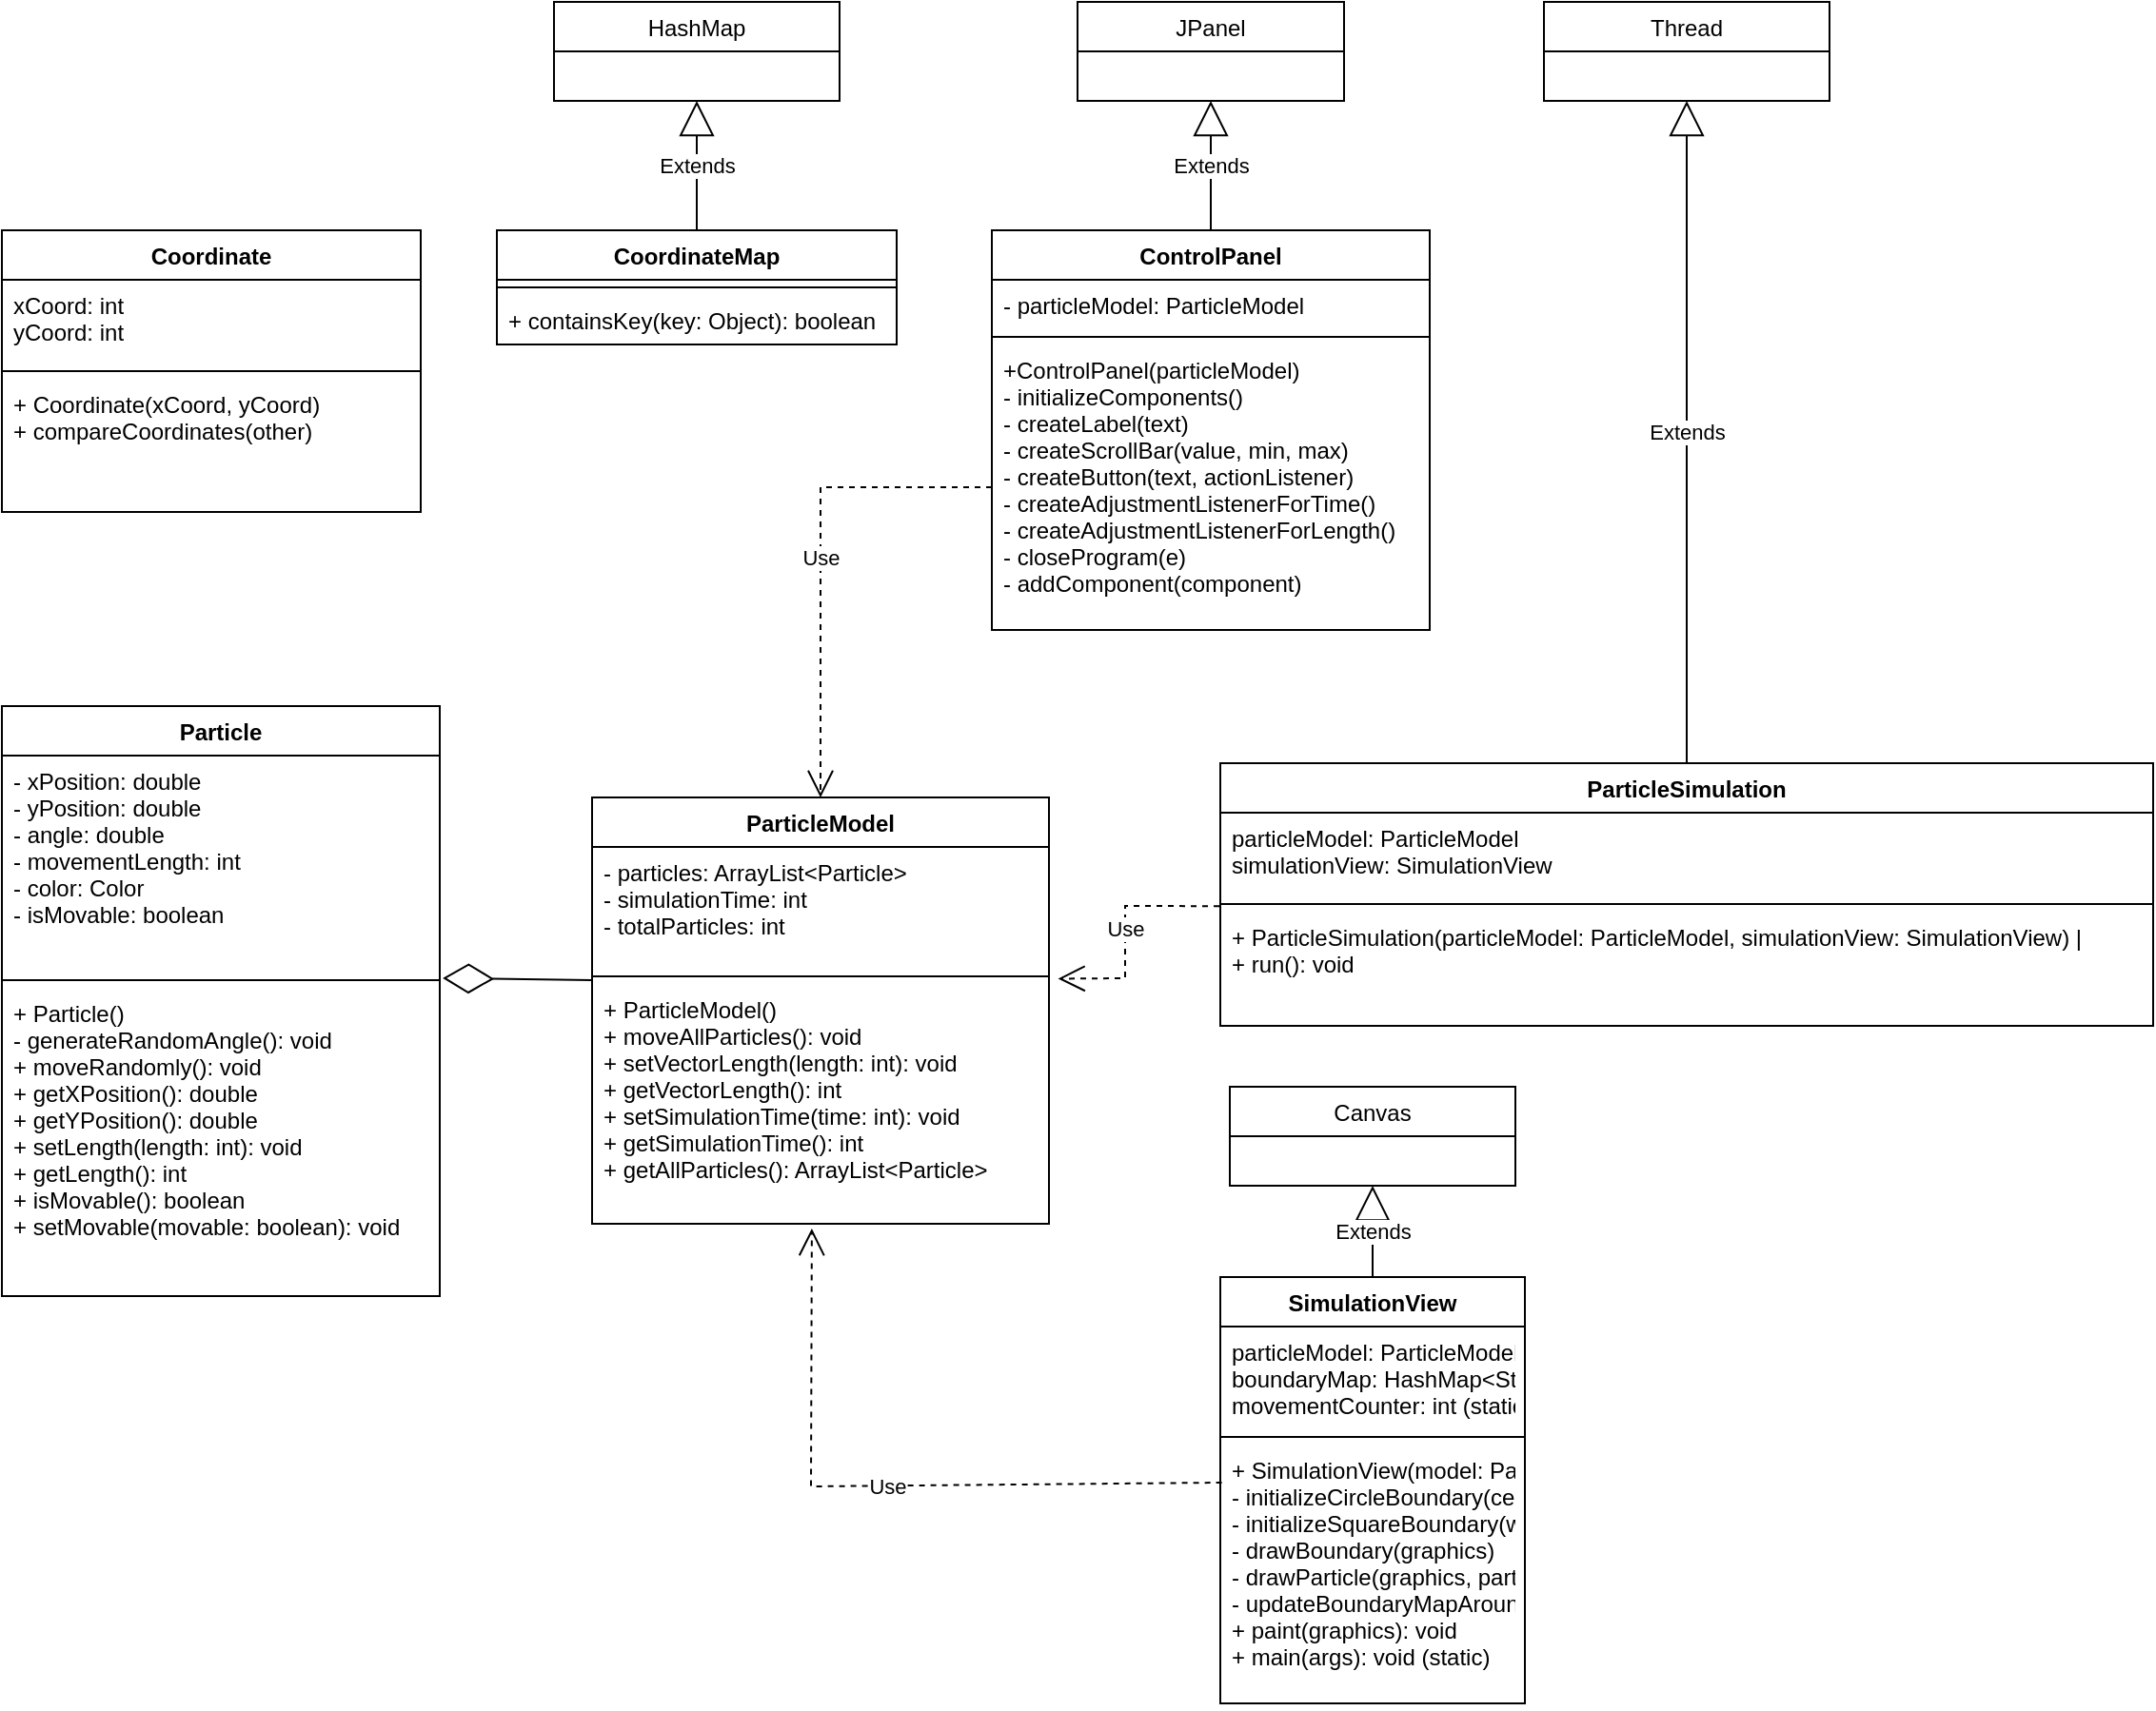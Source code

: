 <mxfile version="20.3.0" type="device"><diagram name="Page-1" id="929967ad-93f9-6ef4-fab6-5d389245f69c"><mxGraphModel dx="1108" dy="1272" grid="1" gridSize="10" guides="1" tooltips="1" connect="1" arrows="1" fold="1" page="1" pageScale="1.5" pageWidth="1169" pageHeight="826" background="none" math="0" shadow="0"><root><mxCell id="0" style=";html=1;"/><mxCell id="1" style=";html=1;" parent="0"/><mxCell id="3gR36aBgAwFLRbYseXKw-15" value="ControlPanel" style="swimlane;fontStyle=1;align=center;verticalAlign=top;childLayout=stackLayout;horizontal=1;startSize=26;horizontalStack=0;resizeParent=1;resizeParentMax=0;resizeLast=0;collapsible=1;marginBottom=0;" vertex="1" parent="1"><mxGeometry x="832" y="293" width="230" height="210" as="geometry"/></mxCell><mxCell id="3gR36aBgAwFLRbYseXKw-16" value="- particleModel: ParticleModel" style="text;strokeColor=none;fillColor=none;align=left;verticalAlign=top;spacingLeft=4;spacingRight=4;overflow=hidden;rotatable=0;points=[[0,0.5],[1,0.5]];portConstraint=eastwest;" vertex="1" parent="3gR36aBgAwFLRbYseXKw-15"><mxGeometry y="26" width="230" height="26" as="geometry"/></mxCell><mxCell id="3gR36aBgAwFLRbYseXKw-17" value="" style="line;strokeWidth=1;fillColor=none;align=left;verticalAlign=middle;spacingTop=-1;spacingLeft=3;spacingRight=3;rotatable=0;labelPosition=right;points=[];portConstraint=eastwest;strokeColor=inherit;" vertex="1" parent="3gR36aBgAwFLRbYseXKw-15"><mxGeometry y="52" width="230" height="8" as="geometry"/></mxCell><mxCell id="3gR36aBgAwFLRbYseXKw-18" value="+ControlPanel(particleModel)&#10;- initializeComponents()&#10;- createLabel(text)&#10;- createScrollBar(value, min, max)&#10;- createButton(text, actionListener)&#10;- createAdjustmentListenerForTime()&#10;- createAdjustmentListenerForLength()&#10;- closeProgram(e)&#10;- addComponent(component)" style="text;strokeColor=none;fillColor=none;align=left;verticalAlign=top;spacingLeft=4;spacingRight=4;overflow=hidden;rotatable=0;points=[[0,0.5],[1,0.5]];portConstraint=eastwest;" vertex="1" parent="3gR36aBgAwFLRbYseXKw-15"><mxGeometry y="60" width="230" height="150" as="geometry"/></mxCell><mxCell id="3gR36aBgAwFLRbYseXKw-19" value="Extends" style="endArrow=block;endSize=16;endFill=0;html=1;rounded=0;exitX=0.5;exitY=0;exitDx=0;exitDy=0;entryX=0.5;entryY=1;entryDx=0;entryDy=0;" edge="1" parent="1" source="3gR36aBgAwFLRbYseXKw-15" target="3gR36aBgAwFLRbYseXKw-20"><mxGeometry width="160" relative="1" as="geometry"><mxPoint x="932" y="213" as="sourcePoint"/><mxPoint x="947" y="253" as="targetPoint"/></mxGeometry></mxCell><mxCell id="3gR36aBgAwFLRbYseXKw-20" value="JPanel" style="swimlane;fontStyle=0;childLayout=stackLayout;horizontal=1;startSize=26;fillColor=none;horizontalStack=0;resizeParent=1;resizeParentMax=0;resizeLast=0;collapsible=1;marginBottom=0;" vertex="1" parent="1"><mxGeometry x="877" y="173" width="140" height="52" as="geometry"/></mxCell><mxCell id="3gR36aBgAwFLRbYseXKw-24" value="Coordinate" style="swimlane;fontStyle=1;align=center;verticalAlign=top;childLayout=stackLayout;horizontal=1;startSize=26;horizontalStack=0;resizeParent=1;resizeParentMax=0;resizeLast=0;collapsible=1;marginBottom=0;" vertex="1" parent="1"><mxGeometry x="312" y="293" width="220" height="148" as="geometry"/></mxCell><mxCell id="3gR36aBgAwFLRbYseXKw-25" value="xCoord: int      &#10;yCoord: int   " style="text;strokeColor=none;fillColor=none;align=left;verticalAlign=top;spacingLeft=4;spacingRight=4;overflow=hidden;rotatable=0;points=[[0,0.5],[1,0.5]];portConstraint=eastwest;" vertex="1" parent="3gR36aBgAwFLRbYseXKw-24"><mxGeometry y="26" width="220" height="44" as="geometry"/></mxCell><mxCell id="3gR36aBgAwFLRbYseXKw-26" value="" style="line;strokeWidth=1;fillColor=none;align=left;verticalAlign=middle;spacingTop=-1;spacingLeft=3;spacingRight=3;rotatable=0;labelPosition=right;points=[];portConstraint=eastwest;strokeColor=inherit;" vertex="1" parent="3gR36aBgAwFLRbYseXKw-24"><mxGeometry y="70" width="220" height="8" as="geometry"/></mxCell><mxCell id="3gR36aBgAwFLRbYseXKw-27" value="+ Coordinate(xCoord, yCoord)&#10;+ compareCoordinates(other) " style="text;strokeColor=none;fillColor=none;align=left;verticalAlign=top;spacingLeft=4;spacingRight=4;overflow=hidden;rotatable=0;points=[[0,0.5],[1,0.5]];portConstraint=eastwest;" vertex="1" parent="3gR36aBgAwFLRbYseXKw-24"><mxGeometry y="78" width="220" height="70" as="geometry"/></mxCell><mxCell id="3gR36aBgAwFLRbYseXKw-28" value="HashMap" style="swimlane;fontStyle=0;childLayout=stackLayout;horizontal=1;startSize=26;fillColor=none;horizontalStack=0;resizeParent=1;resizeParentMax=0;resizeLast=0;collapsible=1;marginBottom=0;" vertex="1" parent="1"><mxGeometry x="602" y="173" width="150" height="52" as="geometry"/></mxCell><mxCell id="3gR36aBgAwFLRbYseXKw-32" value="Extends" style="endArrow=block;endSize=16;endFill=0;html=1;rounded=0;entryX=0.5;entryY=1;entryDx=0;entryDy=0;exitX=0.5;exitY=0;exitDx=0;exitDy=0;" edge="1" parent="1" source="3gR36aBgAwFLRbYseXKw-33" target="3gR36aBgAwFLRbYseXKw-28"><mxGeometry width="160" relative="1" as="geometry"><mxPoint x="677" y="293" as="sourcePoint"/><mxPoint x="662" y="213" as="targetPoint"/></mxGeometry></mxCell><mxCell id="3gR36aBgAwFLRbYseXKw-33" value="CoordinateMap" style="swimlane;fontStyle=1;align=center;verticalAlign=top;childLayout=stackLayout;horizontal=1;startSize=26;horizontalStack=0;resizeParent=1;resizeParentMax=0;resizeLast=0;collapsible=1;marginBottom=0;" vertex="1" parent="1"><mxGeometry x="572" y="293" width="210" height="60" as="geometry"/></mxCell><mxCell id="3gR36aBgAwFLRbYseXKw-35" value="" style="line;strokeWidth=1;fillColor=none;align=left;verticalAlign=middle;spacingTop=-1;spacingLeft=3;spacingRight=3;rotatable=0;labelPosition=right;points=[];portConstraint=eastwest;strokeColor=inherit;" vertex="1" parent="3gR36aBgAwFLRbYseXKw-33"><mxGeometry y="26" width="210" height="8" as="geometry"/></mxCell><mxCell id="3gR36aBgAwFLRbYseXKw-36" value="+ containsKey(key: Object): boolean" style="text;strokeColor=none;fillColor=none;align=left;verticalAlign=top;spacingLeft=4;spacingRight=4;overflow=hidden;rotatable=0;points=[[0,0.5],[1,0.5]];portConstraint=eastwest;" vertex="1" parent="3gR36aBgAwFLRbYseXKw-33"><mxGeometry y="34" width="210" height="26" as="geometry"/></mxCell><mxCell id="3gR36aBgAwFLRbYseXKw-37" value="Particle" style="swimlane;fontStyle=1;align=center;verticalAlign=top;childLayout=stackLayout;horizontal=1;startSize=26;horizontalStack=0;resizeParent=1;resizeParentMax=0;resizeLast=0;collapsible=1;marginBottom=0;" vertex="1" parent="1"><mxGeometry x="312" y="543" width="230" height="310" as="geometry"/></mxCell><mxCell id="3gR36aBgAwFLRbYseXKw-38" value="- xPosition: double &#10;- yPosition: double &#10;- angle: double     &#10;- movementLength: int &#10;- color: Color      &#10;- isMovable: boolean" style="text;strokeColor=none;fillColor=none;align=left;verticalAlign=top;spacingLeft=4;spacingRight=4;overflow=hidden;rotatable=0;points=[[0,0.5],[1,0.5]];portConstraint=eastwest;" vertex="1" parent="3gR36aBgAwFLRbYseXKw-37"><mxGeometry y="26" width="230" height="114" as="geometry"/></mxCell><mxCell id="3gR36aBgAwFLRbYseXKw-39" value="" style="line;strokeWidth=1;fillColor=none;align=left;verticalAlign=middle;spacingTop=-1;spacingLeft=3;spacingRight=3;rotatable=0;labelPosition=right;points=[];portConstraint=eastwest;strokeColor=inherit;" vertex="1" parent="3gR36aBgAwFLRbYseXKw-37"><mxGeometry y="140" width="230" height="8" as="geometry"/></mxCell><mxCell id="3gR36aBgAwFLRbYseXKw-40" value="+ Particle()&#10;- generateRandomAngle(): void&#10;+ moveRandomly(): void&#10;+ getXPosition(): double&#10;+ getYPosition(): double&#10;+ setLength(length: int): void&#10;+ getLength(): int&#10;+ isMovable(): boolean&#10;+ setMovable(movable: boolean): void" style="text;strokeColor=none;fillColor=none;align=left;verticalAlign=top;spacingLeft=4;spacingRight=4;overflow=hidden;rotatable=0;points=[[0,0.5],[1,0.5]];portConstraint=eastwest;" vertex="1" parent="3gR36aBgAwFLRbYseXKw-37"><mxGeometry y="148" width="230" height="162" as="geometry"/></mxCell><mxCell id="3gR36aBgAwFLRbYseXKw-41" value="ParticleModel" style="swimlane;fontStyle=1;align=center;verticalAlign=top;childLayout=stackLayout;horizontal=1;startSize=26;horizontalStack=0;resizeParent=1;resizeParentMax=0;resizeLast=0;collapsible=1;marginBottom=0;" vertex="1" parent="1"><mxGeometry x="622" y="591" width="240" height="224" as="geometry"/></mxCell><mxCell id="3gR36aBgAwFLRbYseXKw-42" value="- particles: ArrayList&lt;Particle&gt;&#10;- simulationTime: int            &#10;- totalParticles: int" style="text;strokeColor=none;fillColor=none;align=left;verticalAlign=top;spacingLeft=4;spacingRight=4;overflow=hidden;rotatable=0;points=[[0,0.5],[1,0.5]];portConstraint=eastwest;" vertex="1" parent="3gR36aBgAwFLRbYseXKw-41"><mxGeometry y="26" width="240" height="64" as="geometry"/></mxCell><mxCell id="3gR36aBgAwFLRbYseXKw-43" value="" style="line;strokeWidth=1;fillColor=none;align=left;verticalAlign=middle;spacingTop=-1;spacingLeft=3;spacingRight=3;rotatable=0;labelPosition=right;points=[];portConstraint=eastwest;strokeColor=inherit;" vertex="1" parent="3gR36aBgAwFLRbYseXKw-41"><mxGeometry y="90" width="240" height="8" as="geometry"/></mxCell><mxCell id="3gR36aBgAwFLRbYseXKw-44" value="+ ParticleModel()&#10;+ moveAllParticles(): void&#10;+ setVectorLength(length: int): void&#10;+ getVectorLength(): int&#10;+ setSimulationTime(time: int): void&#10;+ getSimulationTime(): int&#10;+ getAllParticles(): ArrayList&lt;Particle&gt;" style="text;strokeColor=none;fillColor=none;align=left;verticalAlign=top;spacingLeft=4;spacingRight=4;overflow=hidden;rotatable=0;points=[[0,0.5],[1,0.5]];portConstraint=eastwest;" vertex="1" parent="3gR36aBgAwFLRbYseXKw-41"><mxGeometry y="98" width="240" height="126" as="geometry"/></mxCell><mxCell id="3gR36aBgAwFLRbYseXKw-45" value="Thread" style="swimlane;fontStyle=0;childLayout=stackLayout;horizontal=1;startSize=26;fillColor=none;horizontalStack=0;resizeParent=1;resizeParentMax=0;resizeLast=0;collapsible=1;marginBottom=0;" vertex="1" parent="1"><mxGeometry x="1122" y="173" width="150" height="52" as="geometry"/></mxCell><mxCell id="3gR36aBgAwFLRbYseXKw-46" value="Extends" style="endArrow=block;endSize=16;endFill=0;html=1;rounded=0;entryX=0.5;entryY=1;entryDx=0;entryDy=0;exitX=0.5;exitY=0;exitDx=0;exitDy=0;" edge="1" parent="1" source="3gR36aBgAwFLRbYseXKw-47" target="3gR36aBgAwFLRbYseXKw-45"><mxGeometry width="160" relative="1" as="geometry"><mxPoint x="1057" y="403" as="sourcePoint"/><mxPoint x="1059.5" y="403.0" as="targetPoint"/></mxGeometry></mxCell><mxCell id="3gR36aBgAwFLRbYseXKw-47" value="ParticleSimulation" style="swimlane;fontStyle=1;align=center;verticalAlign=top;childLayout=stackLayout;horizontal=1;startSize=26;horizontalStack=0;resizeParent=1;resizeParentMax=0;resizeLast=0;collapsible=1;marginBottom=0;" vertex="1" parent="1"><mxGeometry x="952" y="573" width="490" height="138" as="geometry"/></mxCell><mxCell id="3gR36aBgAwFLRbYseXKw-48" value="particleModel: ParticleModel&#10;simulationView: SimulationView" style="text;strokeColor=none;fillColor=none;align=left;verticalAlign=top;spacingLeft=4;spacingRight=4;overflow=hidden;rotatable=0;points=[[0,0.5],[1,0.5]];portConstraint=eastwest;" vertex="1" parent="3gR36aBgAwFLRbYseXKw-47"><mxGeometry y="26" width="490" height="44" as="geometry"/></mxCell><mxCell id="3gR36aBgAwFLRbYseXKw-49" value="" style="line;strokeWidth=1;fillColor=none;align=left;verticalAlign=middle;spacingTop=-1;spacingLeft=3;spacingRight=3;rotatable=0;labelPosition=right;points=[];portConstraint=eastwest;strokeColor=inherit;" vertex="1" parent="3gR36aBgAwFLRbYseXKw-47"><mxGeometry y="70" width="490" height="8" as="geometry"/></mxCell><mxCell id="3gR36aBgAwFLRbYseXKw-50" value="+ ParticleSimulation(particleModel: ParticleModel, simulationView: SimulationView) |&#10;+ run(): void" style="text;strokeColor=none;fillColor=none;align=left;verticalAlign=top;spacingLeft=4;spacingRight=4;overflow=hidden;rotatable=0;points=[[0,0.5],[1,0.5]];portConstraint=eastwest;" vertex="1" parent="3gR36aBgAwFLRbYseXKw-47"><mxGeometry y="78" width="490" height="60" as="geometry"/></mxCell><mxCell id="3gR36aBgAwFLRbYseXKw-51" value="Canvas" style="swimlane;fontStyle=0;childLayout=stackLayout;horizontal=1;startSize=26;fillColor=none;horizontalStack=0;resizeParent=1;resizeParentMax=0;resizeLast=0;collapsible=1;marginBottom=0;" vertex="1" parent="1"><mxGeometry x="957" y="743" width="150" height="52" as="geometry"/></mxCell><mxCell id="3gR36aBgAwFLRbYseXKw-52" value="Extends" style="endArrow=block;endSize=16;endFill=0;html=1;rounded=0;entryX=0.5;entryY=1;entryDx=0;entryDy=0;exitX=0.5;exitY=0;exitDx=0;exitDy=0;" edge="1" parent="1" source="3gR36aBgAwFLRbYseXKw-53" target="3gR36aBgAwFLRbYseXKw-51"><mxGeometry width="160" relative="1" as="geometry"><mxPoint x="1037" y="863" as="sourcePoint"/><mxPoint x="1031.41" y="833.0" as="targetPoint"/></mxGeometry></mxCell><mxCell id="3gR36aBgAwFLRbYseXKw-53" value="SimulationView" style="swimlane;fontStyle=1;align=center;verticalAlign=top;childLayout=stackLayout;horizontal=1;startSize=26;horizontalStack=0;resizeParent=1;resizeParentMax=0;resizeLast=0;collapsible=1;marginBottom=0;" vertex="1" parent="1"><mxGeometry x="952" y="843" width="160" height="224" as="geometry"/></mxCell><mxCell id="3gR36aBgAwFLRbYseXKw-54" value="particleModel: ParticleModel&#10;boundaryMap: HashMap&lt;String, Integer&gt;&#10;movementCounter: int (static)" style="text;strokeColor=none;fillColor=none;align=left;verticalAlign=top;spacingLeft=4;spacingRight=4;overflow=hidden;rotatable=0;points=[[0,0.5],[1,0.5]];portConstraint=eastwest;" vertex="1" parent="3gR36aBgAwFLRbYseXKw-53"><mxGeometry y="26" width="160" height="54" as="geometry"/></mxCell><mxCell id="3gR36aBgAwFLRbYseXKw-55" value="" style="line;strokeWidth=1;fillColor=none;align=left;verticalAlign=middle;spacingTop=-1;spacingLeft=3;spacingRight=3;rotatable=0;labelPosition=right;points=[];portConstraint=eastwest;strokeColor=inherit;" vertex="1" parent="3gR36aBgAwFLRbYseXKw-53"><mxGeometry y="80" width="160" height="8" as="geometry"/></mxCell><mxCell id="3gR36aBgAwFLRbYseXKw-56" value="+ SimulationView(model: ParticleModel)&#10;- initializeCircleBoundary(centerX, centerY, radius)&#10;- initializeSquareBoundary(width, height)&#10;- drawBoundary(graphics)&#10;- drawParticle(graphics, particle)&#10;- updateBoundaryMapAround(x, y)&#10;+ paint(graphics): void&#10;+ main(args): void (static)" style="text;strokeColor=none;fillColor=none;align=left;verticalAlign=top;spacingLeft=4;spacingRight=4;overflow=hidden;rotatable=0;points=[[0,0.5],[1,0.5]];portConstraint=eastwest;" vertex="1" parent="3gR36aBgAwFLRbYseXKw-53"><mxGeometry y="88" width="160" height="136" as="geometry"/></mxCell><mxCell id="3gR36aBgAwFLRbYseXKw-57" value="Use" style="endArrow=open;endSize=12;dashed=1;html=1;rounded=0;entryX=0.5;entryY=0;entryDx=0;entryDy=0;exitX=0;exitY=0.5;exitDx=0;exitDy=0;" edge="1" parent="1" source="3gR36aBgAwFLRbYseXKw-18" target="3gR36aBgAwFLRbYseXKw-41"><mxGeometry width="160" relative="1" as="geometry"><mxPoint x="782" y="553" as="sourcePoint"/><mxPoint x="702" y="1043" as="targetPoint"/><Array as="points"><mxPoint x="742" y="428"/></Array></mxGeometry></mxCell><mxCell id="3gR36aBgAwFLRbYseXKw-58" value="" style="endArrow=diamondThin;endFill=0;endSize=24;html=1;rounded=0;exitX=-0.002;exitY=-0.016;exitDx=0;exitDy=0;exitPerimeter=0;entryX=1.007;entryY=1.026;entryDx=0;entryDy=0;entryPerimeter=0;" edge="1" parent="1" source="3gR36aBgAwFLRbYseXKw-44" target="3gR36aBgAwFLRbYseXKw-38"><mxGeometry width="160" relative="1" as="geometry"><mxPoint x="612" y="893" as="sourcePoint"/><mxPoint x="772" y="893" as="targetPoint"/></mxGeometry></mxCell><mxCell id="3gR36aBgAwFLRbYseXKw-59" value="Use" style="endArrow=open;endSize=12;dashed=1;html=1;rounded=0;entryX=1.02;entryY=-0.022;entryDx=0;entryDy=0;entryPerimeter=0;exitX=-0.001;exitY=1.116;exitDx=0;exitDy=0;exitPerimeter=0;" edge="1" parent="1" source="3gR36aBgAwFLRbYseXKw-48" target="3gR36aBgAwFLRbYseXKw-44"><mxGeometry width="160" relative="1" as="geometry"><mxPoint x="922" y="730" as="sourcePoint"/><mxPoint x="924.52" y="817.7" as="targetPoint"/><Array as="points"><mxPoint x="902" y="648"/><mxPoint x="902" y="686"/></Array></mxGeometry></mxCell><mxCell id="3gR36aBgAwFLRbYseXKw-60" value="Use" style="endArrow=open;endSize=12;dashed=1;html=1;rounded=0;entryX=0.481;entryY=1.02;entryDx=0;entryDy=0;exitX=0.005;exitY=0.147;exitDx=0;exitDy=0;exitPerimeter=0;entryPerimeter=0;" edge="1" parent="1" source="3gR36aBgAwFLRbYseXKw-56" target="3gR36aBgAwFLRbYseXKw-44"><mxGeometry width="160" relative="1" as="geometry"><mxPoint x="796.61" y="963.75" as="sourcePoint"/><mxPoint x="712" y="966.25" as="targetPoint"/><Array as="points"><mxPoint x="737" y="953"/></Array></mxGeometry></mxCell></root></mxGraphModel></diagram></mxfile>